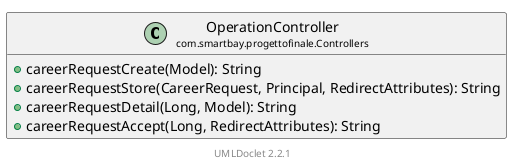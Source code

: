 @startuml
    ' Copyright to this UML and generated images belongs to the author of the corresponding Java sources.

    ' This UML was generated by UMLDoclet (C) Copyright 2016-2025 Talsma ICT.
    ' UMLDoclet 2.2.1 is licensed under the Apache License, version 2.0
    ' and contains parts of PlantUML 1.2024.7 (ASL) Copyright 2009-2025, Arnaud Roques.

    !pragma layout smetana

    set namespaceSeparator none
    hide empty fields
    hide empty methods

    class "<size:14>OperationController\n<size:10>com.smartbay.progettofinale.Controllers" as com.smartbay.progettofinale.Controllers.OperationController [[OperationController.html]] {
        +careerRequestCreate(Model): String
        +careerRequestStore(CareerRequest, Principal, RedirectAttributes): String
        +careerRequestDetail(Long, Model): String
        +careerRequestAccept(Long, RedirectAttributes): String
    }

    <style>
        footer {
            HyperLinkColor #8
            HyperLinkUnderlineThickness 0
        }
    </style>
    footer \n[[https://github.com/talsma-ict/umldoclet UMLDoclet 2.2.1]]
    ' Generated 2025-08-31T20:08:01.089931874+02:00[Europe/Rome]
@enduml
